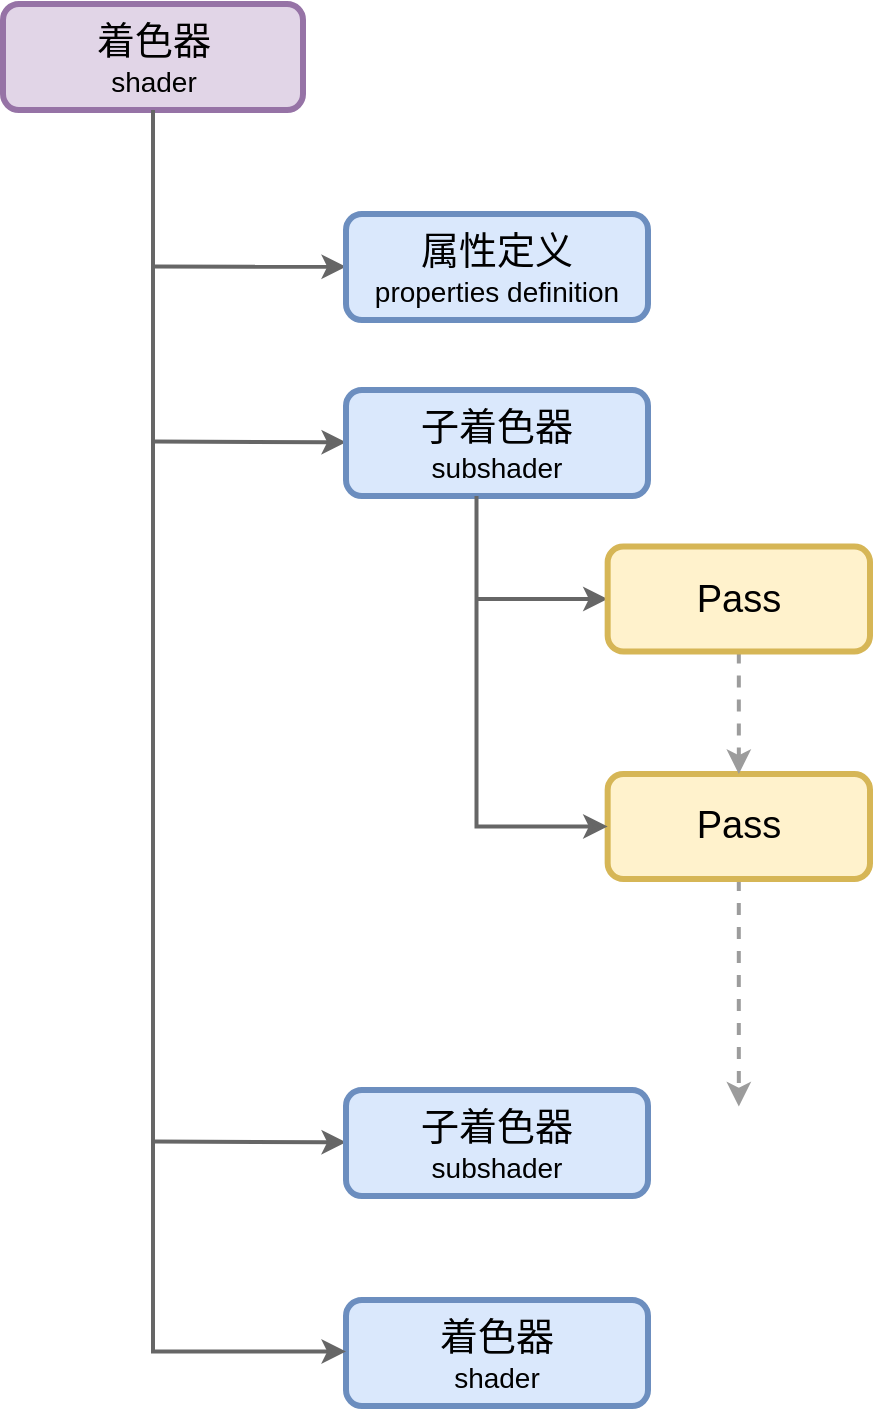 <mxfile version="10.6.7" type="device"><diagram id="onxvNK3mUacTF0bDyeFx" name="Page-1"><mxGraphModel dx="1332" dy="804" grid="1" gridSize="10" guides="0" tooltips="1" connect="1" arrows="1" fold="1" page="1" pageScale="1" pageWidth="827" pageHeight="1169" math="0" shadow="0"><root><mxCell id="0"/><mxCell id="1" parent="0"/><mxCell id="5ehllkbytPEIYWPCfFYm-18" value="" style="group" vertex="1" connectable="0" parent="1"><mxGeometry x="218" y="234" width="411" height="701" as="geometry"/></mxCell><mxCell id="5ehllkbytPEIYWPCfFYm-5" value="" style="rounded=0;orthogonalLoop=1;jettySize=auto;html=1;strokeColor=#666666;strokeWidth=2;fontColor=#333333;" edge="1" parent="5ehllkbytPEIYWPCfFYm-18" target="5ehllkbytPEIYWPCfFYm-4"><mxGeometry relative="1" as="geometry"><mxPoint x="52.468" y="131.25" as="sourcePoint"/></mxGeometry></mxCell><mxCell id="5ehllkbytPEIYWPCfFYm-1" value="&lt;font style=&quot;font-size: 19px&quot;&gt;着色器&lt;/font&gt;&lt;br&gt;&lt;font style=&quot;font-size: 14px&quot;&gt;shader&lt;/font&gt;&lt;br&gt;" style="rounded=1;whiteSpace=wrap;html=1;fillColor=#e1d5e7;strokeColor=#9673a6;strokeWidth=3;fontStyle=0;" vertex="1" parent="5ehllkbytPEIYWPCfFYm-18"><mxGeometry x="-22.5" width="150" height="53" as="geometry"/></mxCell><mxCell id="5ehllkbytPEIYWPCfFYm-4" value="&lt;font style=&quot;font-size: 19px&quot;&gt;属性定义&lt;/font&gt;&lt;br&gt;&lt;span style=&quot;font-size: 14px&quot;&gt;properties definition&lt;/span&gt;&lt;br&gt;" style="rounded=1;whiteSpace=wrap;html=1;fillColor=#dae8fc;strokeColor=#6c8ebf;strokeWidth=3;fontStyle=0;" vertex="1" parent="5ehllkbytPEIYWPCfFYm-18"><mxGeometry x="149" y="105" width="151" height="53" as="geometry"/></mxCell><mxCell id="5ehllkbytPEIYWPCfFYm-2" value="&lt;font style=&quot;font-size: 19px&quot;&gt;着色器&lt;/font&gt;&lt;br&gt;&lt;font style=&quot;font-size: 14px&quot;&gt;shader&lt;/font&gt;&lt;br&gt;" style="rounded=1;whiteSpace=wrap;html=1;fillColor=#dae8fc;strokeColor=#6c8ebf;strokeWidth=3;fontStyle=0;" vertex="1" parent="5ehllkbytPEIYWPCfFYm-18"><mxGeometry x="149" y="648" width="151" height="53" as="geometry"/></mxCell><mxCell id="5ehllkbytPEIYWPCfFYm-3" value="" style="rounded=0;orthogonalLoop=1;jettySize=auto;html=1;fontColor=#333333;edgeStyle=orthogonalEdgeStyle;strokeWidth=2;strokeColor=#666666;" edge="1" parent="5ehllkbytPEIYWPCfFYm-18" source="5ehllkbytPEIYWPCfFYm-1" target="5ehllkbytPEIYWPCfFYm-2"><mxGeometry relative="1" as="geometry"><Array as="points"><mxPoint x="52.468" y="673.75"/></Array></mxGeometry></mxCell><mxCell id="5ehllkbytPEIYWPCfFYm-6" value="" style="rounded=0;orthogonalLoop=1;jettySize=auto;html=1;strokeColor=#666666;strokeWidth=2;fontColor=#333333;" edge="1" parent="5ehllkbytPEIYWPCfFYm-18" target="5ehllkbytPEIYWPCfFYm-7"><mxGeometry relative="1" as="geometry"><mxPoint x="52.468" y="218.75" as="sourcePoint"/></mxGeometry></mxCell><mxCell id="5ehllkbytPEIYWPCfFYm-7" value="&lt;font style=&quot;font-size: 19px&quot;&gt;子着色器&lt;/font&gt;&lt;br&gt;&lt;span style=&quot;font-size: 14px&quot;&gt;subshader&lt;/span&gt;&lt;br&gt;" style="rounded=1;whiteSpace=wrap;html=1;fillColor=#dae8fc;strokeColor=#6c8ebf;strokeWidth=3;fontStyle=0;" vertex="1" parent="5ehllkbytPEIYWPCfFYm-18"><mxGeometry x="149" y="193" width="151" height="53" as="geometry"/></mxCell><mxCell id="5ehllkbytPEIYWPCfFYm-15" value="" style="edgeStyle=orthogonalEdgeStyle;rounded=0;orthogonalLoop=1;jettySize=auto;html=1;dashed=1;strokeColor=#9C9C9C;strokeWidth=2;fontColor=#333333;" edge="1" parent="5ehllkbytPEIYWPCfFYm-18" source="5ehllkbytPEIYWPCfFYm-8"><mxGeometry relative="1" as="geometry"><mxPoint x="345.415" y="551.25" as="targetPoint"/></mxGeometry></mxCell><mxCell id="5ehllkbytPEIYWPCfFYm-8" value="&lt;span style=&quot;font-size: 19px&quot;&gt;Pass&lt;/span&gt;&lt;br&gt;" style="rounded=1;whiteSpace=wrap;html=1;fillColor=#fff2cc;strokeColor=#d6b656;strokeWidth=3;fontStyle=0;" vertex="1" parent="5ehllkbytPEIYWPCfFYm-18"><mxGeometry x="279.83" y="385" width="131.17" height="52.5" as="geometry"/></mxCell><mxCell id="5ehllkbytPEIYWPCfFYm-9" value="" style="edgeStyle=orthogonalEdgeStyle;rounded=0;orthogonalLoop=1;jettySize=auto;html=1;strokeColor=#666666;strokeWidth=2;fontColor=#333333;" edge="1" parent="5ehllkbytPEIYWPCfFYm-18" source="5ehllkbytPEIYWPCfFYm-7" target="5ehllkbytPEIYWPCfFYm-8"><mxGeometry relative="1" as="geometry"><Array as="points"><mxPoint x="214.245" y="411.25"/></Array></mxGeometry></mxCell><mxCell id="5ehllkbytPEIYWPCfFYm-10" value="" style="rounded=0;orthogonalLoop=1;jettySize=auto;html=1;strokeColor=#666666;strokeWidth=2;fontColor=#333333;" edge="1" parent="5ehllkbytPEIYWPCfFYm-18" target="5ehllkbytPEIYWPCfFYm-11"><mxGeometry relative="1" as="geometry"><mxPoint x="214.245" y="297.5" as="sourcePoint"/></mxGeometry></mxCell><mxCell id="5ehllkbytPEIYWPCfFYm-13" value="" style="edgeStyle=orthogonalEdgeStyle;rounded=0;orthogonalLoop=1;jettySize=auto;html=1;strokeColor=#9C9C9C;strokeWidth=2;fontColor=#333333;dashed=1;" edge="1" parent="5ehllkbytPEIYWPCfFYm-18" source="5ehllkbytPEIYWPCfFYm-11" target="5ehllkbytPEIYWPCfFYm-8"><mxGeometry relative="1" as="geometry"/></mxCell><mxCell id="5ehllkbytPEIYWPCfFYm-11" value="&lt;span style=&quot;font-size: 19px&quot;&gt;Pass&lt;/span&gt;" style="rounded=1;whiteSpace=wrap;html=1;fillColor=#fff2cc;strokeColor=#d6b656;strokeWidth=3;fontStyle=0;" vertex="1" parent="5ehllkbytPEIYWPCfFYm-18"><mxGeometry x="279.83" y="271.25" width="131.17" height="52.5" as="geometry"/></mxCell><mxCell id="5ehllkbytPEIYWPCfFYm-16" value="" style="rounded=0;orthogonalLoop=1;jettySize=auto;html=1;strokeColor=#666666;strokeWidth=2;fontColor=#333333;" edge="1" parent="5ehllkbytPEIYWPCfFYm-18" target="5ehllkbytPEIYWPCfFYm-17"><mxGeometry relative="1" as="geometry"><mxPoint x="52.468" y="568.75" as="sourcePoint"/></mxGeometry></mxCell><mxCell id="5ehllkbytPEIYWPCfFYm-17" value="&lt;font style=&quot;font-size: 19px&quot;&gt;子着色器&lt;/font&gt;&lt;br&gt;&lt;span style=&quot;font-size: 14px&quot;&gt;subshader&lt;/span&gt;&lt;br&gt;" style="rounded=1;whiteSpace=wrap;html=1;fillColor=#dae8fc;strokeColor=#6c8ebf;strokeWidth=3;fontStyle=0;" vertex="1" parent="5ehllkbytPEIYWPCfFYm-18"><mxGeometry x="149" y="543" width="151" height="53" as="geometry"/></mxCell></root></mxGraphModel></diagram></mxfile>